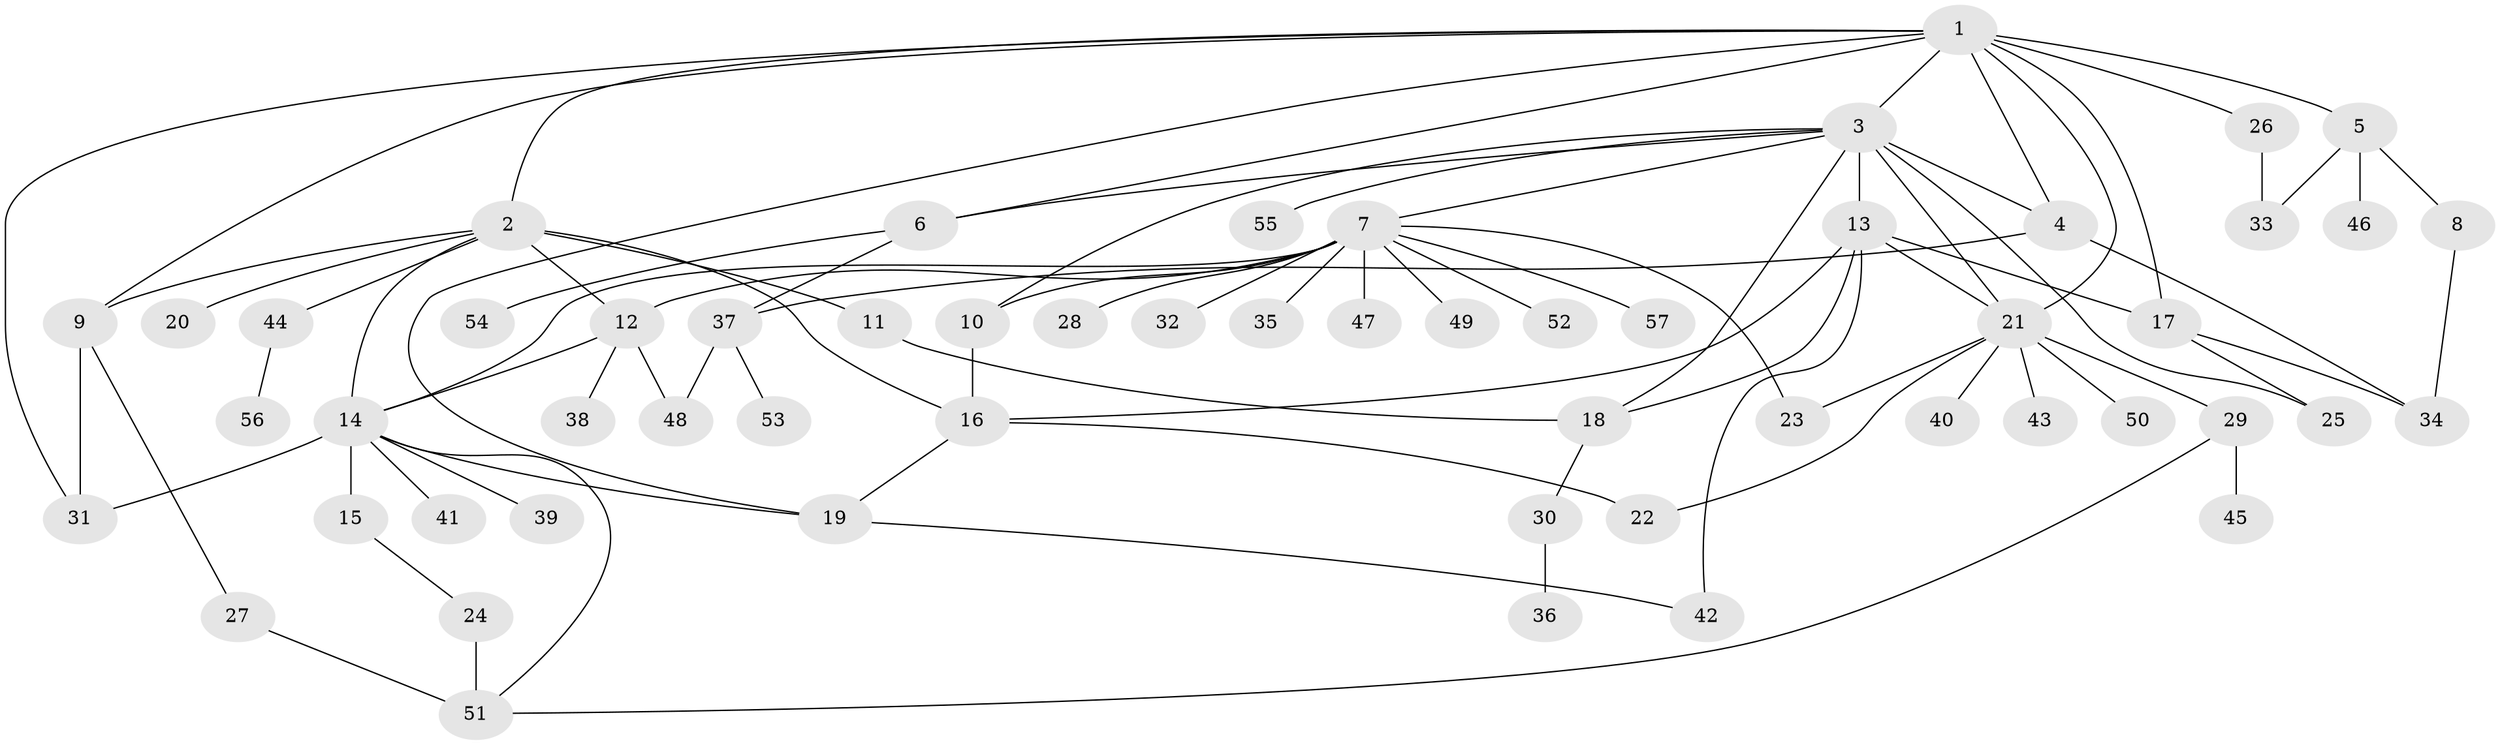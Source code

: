 // original degree distribution, {13: 0.009009009009009009, 14: 0.018018018018018018, 12: 0.009009009009009009, 3: 0.11711711711711711, 5: 0.06306306306306306, 2: 0.24324324324324326, 6: 0.02702702702702703, 7: 0.018018018018018018, 1: 0.4594594594594595, 8: 0.009009009009009009, 10: 0.009009009009009009, 4: 0.018018018018018018}
// Generated by graph-tools (version 1.1) at 2025/50/03/04/25 22:50:19]
// undirected, 57 vertices, 86 edges
graph export_dot {
  node [color=gray90,style=filled];
  1;
  2;
  3;
  4;
  5;
  6;
  7;
  8;
  9;
  10;
  11;
  12;
  13;
  14;
  15;
  16;
  17;
  18;
  19;
  20;
  21;
  22;
  23;
  24;
  25;
  26;
  27;
  28;
  29;
  30;
  31;
  32;
  33;
  34;
  35;
  36;
  37;
  38;
  39;
  40;
  41;
  42;
  43;
  44;
  45;
  46;
  47;
  48;
  49;
  50;
  51;
  52;
  53;
  54;
  55;
  56;
  57;
  1 -- 2 [weight=1.0];
  1 -- 3 [weight=1.0];
  1 -- 4 [weight=1.0];
  1 -- 5 [weight=1.0];
  1 -- 6 [weight=1.0];
  1 -- 9 [weight=1.0];
  1 -- 17 [weight=1.0];
  1 -- 19 [weight=1.0];
  1 -- 21 [weight=1.0];
  1 -- 26 [weight=2.0];
  1 -- 31 [weight=1.0];
  2 -- 9 [weight=1.0];
  2 -- 11 [weight=5.0];
  2 -- 12 [weight=1.0];
  2 -- 14 [weight=2.0];
  2 -- 16 [weight=1.0];
  2 -- 20 [weight=1.0];
  2 -- 44 [weight=1.0];
  3 -- 4 [weight=2.0];
  3 -- 6 [weight=1.0];
  3 -- 7 [weight=1.0];
  3 -- 10 [weight=1.0];
  3 -- 13 [weight=1.0];
  3 -- 18 [weight=1.0];
  3 -- 21 [weight=1.0];
  3 -- 25 [weight=1.0];
  3 -- 55 [weight=1.0];
  4 -- 34 [weight=1.0];
  4 -- 37 [weight=1.0];
  5 -- 8 [weight=1.0];
  5 -- 33 [weight=1.0];
  5 -- 46 [weight=1.0];
  6 -- 37 [weight=1.0];
  6 -- 54 [weight=1.0];
  7 -- 10 [weight=1.0];
  7 -- 12 [weight=1.0];
  7 -- 14 [weight=1.0];
  7 -- 23 [weight=1.0];
  7 -- 28 [weight=1.0];
  7 -- 32 [weight=1.0];
  7 -- 35 [weight=1.0];
  7 -- 47 [weight=1.0];
  7 -- 49 [weight=1.0];
  7 -- 52 [weight=1.0];
  7 -- 57 [weight=1.0];
  8 -- 34 [weight=1.0];
  9 -- 27 [weight=1.0];
  9 -- 31 [weight=1.0];
  10 -- 16 [weight=1.0];
  11 -- 18 [weight=1.0];
  12 -- 14 [weight=1.0];
  12 -- 38 [weight=1.0];
  12 -- 48 [weight=1.0];
  13 -- 16 [weight=1.0];
  13 -- 17 [weight=4.0];
  13 -- 18 [weight=1.0];
  13 -- 21 [weight=1.0];
  13 -- 42 [weight=1.0];
  14 -- 15 [weight=5.0];
  14 -- 19 [weight=1.0];
  14 -- 31 [weight=1.0];
  14 -- 39 [weight=1.0];
  14 -- 41 [weight=1.0];
  14 -- 51 [weight=1.0];
  15 -- 24 [weight=1.0];
  16 -- 19 [weight=1.0];
  16 -- 22 [weight=1.0];
  17 -- 25 [weight=1.0];
  17 -- 34 [weight=1.0];
  18 -- 30 [weight=1.0];
  19 -- 42 [weight=1.0];
  21 -- 22 [weight=1.0];
  21 -- 23 [weight=1.0];
  21 -- 29 [weight=1.0];
  21 -- 40 [weight=1.0];
  21 -- 43 [weight=1.0];
  21 -- 50 [weight=1.0];
  24 -- 51 [weight=3.0];
  26 -- 33 [weight=1.0];
  27 -- 51 [weight=1.0];
  29 -- 45 [weight=1.0];
  29 -- 51 [weight=1.0];
  30 -- 36 [weight=1.0];
  37 -- 48 [weight=1.0];
  37 -- 53 [weight=1.0];
  44 -- 56 [weight=1.0];
}
